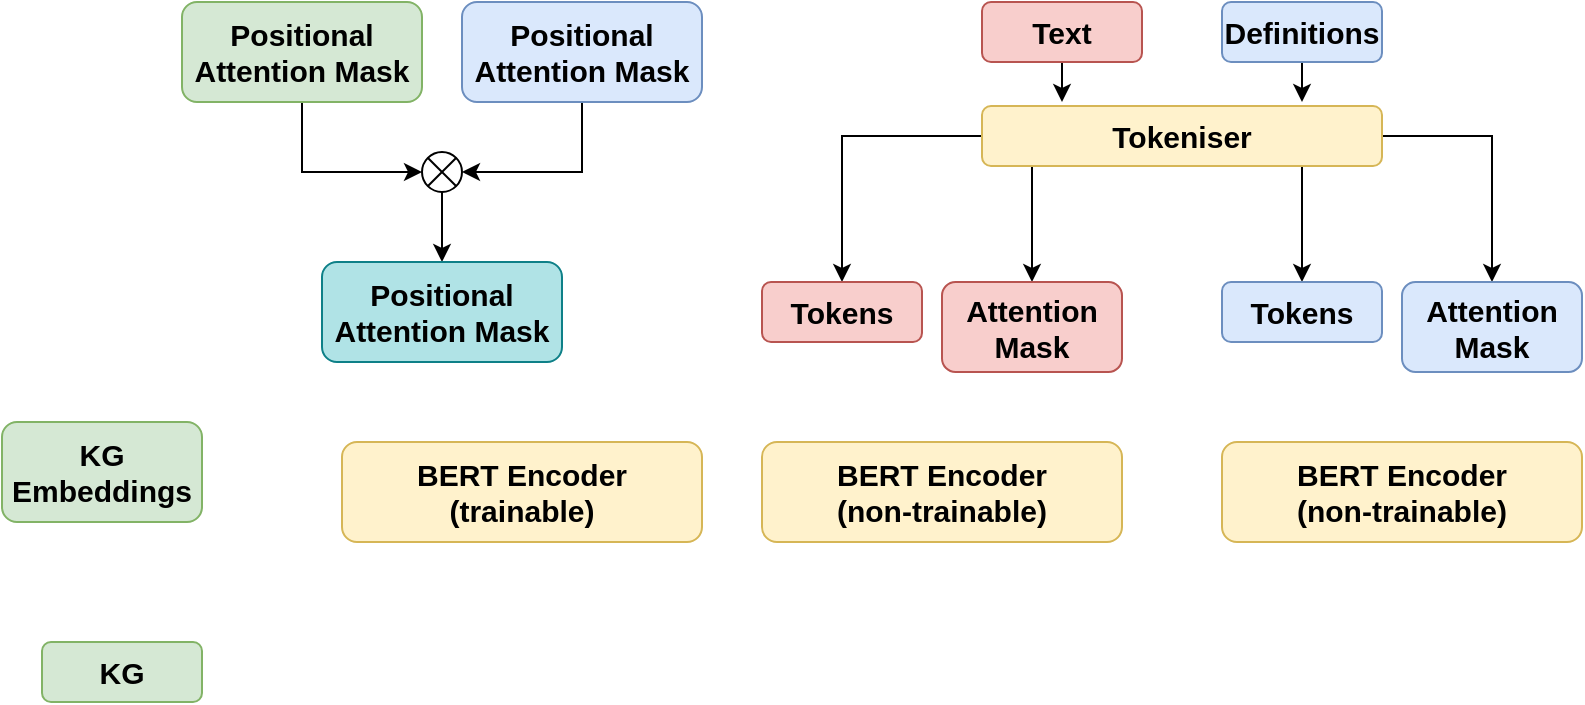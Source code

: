 <mxfile version="20.8.23" type="github">
  <diagram name="Page-1" id="fjar_nkzWUIpd5tAeYpq">
    <mxGraphModel dx="1432" dy="874" grid="1" gridSize="10" guides="1" tooltips="1" connect="1" arrows="1" fold="1" page="1" pageScale="1" pageWidth="850" pageHeight="1100" math="0" shadow="0">
      <root>
        <mxCell id="0" />
        <mxCell id="1" parent="0" />
        <mxCell id="jYEkmaBmbolBZdS-Ya5m-19" style="edgeStyle=orthogonalEdgeStyle;rounded=0;orthogonalLoop=1;jettySize=auto;html=1;entryX=0.5;entryY=0;entryDx=0;entryDy=0;fontSize=15;" edge="1" parent="1" source="jYEkmaBmbolBZdS-Ya5m-2" target="jYEkmaBmbolBZdS-Ya5m-16">
          <mxGeometry relative="1" as="geometry">
            <Array as="points">
              <mxPoint x="670" y="120" />
              <mxPoint x="670" y="120" />
            </Array>
          </mxGeometry>
        </mxCell>
        <mxCell id="jYEkmaBmbolBZdS-Ya5m-20" style="edgeStyle=orthogonalEdgeStyle;rounded=0;orthogonalLoop=1;jettySize=auto;html=1;entryX=0.5;entryY=0;entryDx=0;entryDy=0;fontSize=15;" edge="1" parent="1" source="jYEkmaBmbolBZdS-Ya5m-2" target="jYEkmaBmbolBZdS-Ya5m-15">
          <mxGeometry relative="1" as="geometry" />
        </mxCell>
        <mxCell id="jYEkmaBmbolBZdS-Ya5m-34" style="edgeStyle=orthogonalEdgeStyle;rounded=0;orthogonalLoop=1;jettySize=auto;html=1;entryX=0.5;entryY=0;entryDx=0;entryDy=0;fontSize=15;" edge="1" parent="1" source="jYEkmaBmbolBZdS-Ya5m-2" target="jYEkmaBmbolBZdS-Ya5m-13">
          <mxGeometry relative="1" as="geometry">
            <Array as="points">
              <mxPoint x="535" y="130" />
              <mxPoint x="535" y="130" />
            </Array>
          </mxGeometry>
        </mxCell>
        <mxCell id="jYEkmaBmbolBZdS-Ya5m-35" style="edgeStyle=orthogonalEdgeStyle;rounded=0;orthogonalLoop=1;jettySize=auto;html=1;entryX=0.5;entryY=0;entryDx=0;entryDy=0;fontSize=15;" edge="1" parent="1" source="jYEkmaBmbolBZdS-Ya5m-2" target="jYEkmaBmbolBZdS-Ya5m-14">
          <mxGeometry relative="1" as="geometry" />
        </mxCell>
        <mxCell id="jYEkmaBmbolBZdS-Ya5m-2" value="&lt;b&gt;&lt;font style=&quot;font-size: 15px;&quot;&gt;Tokeniser&lt;/font&gt;&lt;/b&gt;" style="rounded=1;whiteSpace=wrap;html=1;fontSize=15;fillColor=#fff2cc;strokeColor=#d6b656;" vertex="1" parent="1">
          <mxGeometry x="510" y="82" width="200" height="30" as="geometry" />
        </mxCell>
        <mxCell id="jYEkmaBmbolBZdS-Ya5m-12" style="edgeStyle=orthogonalEdgeStyle;rounded=0;orthogonalLoop=1;jettySize=auto;html=1;fontSize=15;" edge="1" parent="1" source="jYEkmaBmbolBZdS-Ya5m-3">
          <mxGeometry relative="1" as="geometry">
            <mxPoint x="550" y="80" as="targetPoint" />
          </mxGeometry>
        </mxCell>
        <mxCell id="jYEkmaBmbolBZdS-Ya5m-3" value="&lt;b&gt;&lt;font style=&quot;font-size: 15px;&quot;&gt;Text&lt;/font&gt;&lt;/b&gt;" style="rounded=1;whiteSpace=wrap;html=1;fontSize=15;fillColor=#f8cecc;strokeColor=#b85450;" vertex="1" parent="1">
          <mxGeometry x="510" y="30" width="80" height="30" as="geometry" />
        </mxCell>
        <mxCell id="jYEkmaBmbolBZdS-Ya5m-11" style="edgeStyle=orthogonalEdgeStyle;rounded=0;orthogonalLoop=1;jettySize=auto;html=1;fontSize=15;" edge="1" parent="1" source="jYEkmaBmbolBZdS-Ya5m-4">
          <mxGeometry relative="1" as="geometry">
            <mxPoint x="670" y="80" as="targetPoint" />
          </mxGeometry>
        </mxCell>
        <mxCell id="jYEkmaBmbolBZdS-Ya5m-4" value="&lt;b&gt;&lt;font style=&quot;font-size: 15px;&quot;&gt;Definitions&lt;/font&gt;&lt;/b&gt;" style="rounded=1;whiteSpace=wrap;html=1;fontSize=15;fillColor=#dae8fc;strokeColor=#6c8ebf;" vertex="1" parent="1">
          <mxGeometry x="630" y="30" width="80" height="30" as="geometry" />
        </mxCell>
        <mxCell id="jYEkmaBmbolBZdS-Ya5m-5" value="&lt;b&gt;&lt;font style=&quot;font-size: 15px;&quot;&gt;KG&lt;/font&gt;&lt;/b&gt;" style="rounded=1;whiteSpace=wrap;html=1;fontSize=15;fillColor=#d5e8d4;strokeColor=#82b366;" vertex="1" parent="1">
          <mxGeometry x="40" y="350" width="80" height="30" as="geometry" />
        </mxCell>
        <mxCell id="jYEkmaBmbolBZdS-Ya5m-13" value="&lt;b&gt;Attention&lt;br&gt;Mask&lt;/b&gt;" style="rounded=1;whiteSpace=wrap;html=1;fontSize=15;fillColor=#f8cecc;strokeColor=#b85450;" vertex="1" parent="1">
          <mxGeometry x="490" y="170" width="90" height="45" as="geometry" />
        </mxCell>
        <mxCell id="jYEkmaBmbolBZdS-Ya5m-14" value="&lt;b&gt;Tokens&lt;/b&gt;" style="rounded=1;whiteSpace=wrap;html=1;fontSize=15;fillColor=#f8cecc;strokeColor=#b85450;" vertex="1" parent="1">
          <mxGeometry x="400" y="170" width="80" height="30" as="geometry" />
        </mxCell>
        <mxCell id="jYEkmaBmbolBZdS-Ya5m-15" value="&lt;b&gt;Attention&lt;br&gt;Mask&lt;/b&gt;" style="rounded=1;whiteSpace=wrap;html=1;fontSize=15;fillColor=#dae8fc;strokeColor=#6c8ebf;" vertex="1" parent="1">
          <mxGeometry x="720" y="170" width="90" height="45" as="geometry" />
        </mxCell>
        <mxCell id="jYEkmaBmbolBZdS-Ya5m-16" value="&lt;b&gt;Tokens&lt;/b&gt;" style="rounded=1;whiteSpace=wrap;html=1;fontSize=15;fillColor=#dae8fc;strokeColor=#6c8ebf;" vertex="1" parent="1">
          <mxGeometry x="630" y="170" width="80" height="30" as="geometry" />
        </mxCell>
        <mxCell id="jYEkmaBmbolBZdS-Ya5m-21" value="&lt;b&gt;&lt;font style=&quot;font-size: 15px;&quot;&gt;BERT Encoder&lt;br&gt;(non-trainable)&lt;br&gt;&lt;/font&gt;&lt;/b&gt;" style="rounded=1;whiteSpace=wrap;html=1;fontSize=15;fillColor=#fff2cc;strokeColor=#d6b656;" vertex="1" parent="1">
          <mxGeometry x="400" y="250" width="180" height="50" as="geometry" />
        </mxCell>
        <mxCell id="jYEkmaBmbolBZdS-Ya5m-29" style="edgeStyle=orthogonalEdgeStyle;rounded=0;orthogonalLoop=1;jettySize=auto;html=1;entryX=0;entryY=0.5;entryDx=0;entryDy=0;entryPerimeter=0;fontSize=15;" edge="1" parent="1" source="jYEkmaBmbolBZdS-Ya5m-23" target="jYEkmaBmbolBZdS-Ya5m-28">
          <mxGeometry relative="1" as="geometry" />
        </mxCell>
        <mxCell id="jYEkmaBmbolBZdS-Ya5m-23" value="&lt;b&gt;&lt;font style=&quot;font-size: 15px;&quot;&gt;Positional Attention Mask&lt;/font&gt;&lt;/b&gt;" style="rounded=1;whiteSpace=wrap;html=1;fontSize=15;fillColor=#d5e8d4;strokeColor=#82b366;" vertex="1" parent="1">
          <mxGeometry x="110" y="30" width="120" height="50" as="geometry" />
        </mxCell>
        <mxCell id="jYEkmaBmbolBZdS-Ya5m-30" style="edgeStyle=orthogonalEdgeStyle;rounded=0;orthogonalLoop=1;jettySize=auto;html=1;entryX=1;entryY=0.5;entryDx=0;entryDy=0;entryPerimeter=0;fontSize=15;" edge="1" parent="1" source="jYEkmaBmbolBZdS-Ya5m-25" target="jYEkmaBmbolBZdS-Ya5m-28">
          <mxGeometry relative="1" as="geometry" />
        </mxCell>
        <mxCell id="jYEkmaBmbolBZdS-Ya5m-25" value="&lt;b&gt;&lt;font style=&quot;font-size: 15px;&quot;&gt;Positional Attention Mask&lt;/font&gt;&lt;/b&gt;" style="rounded=1;whiteSpace=wrap;html=1;fontSize=15;fillColor=#dae8fc;strokeColor=#6c8ebf;" vertex="1" parent="1">
          <mxGeometry x="250" y="30" width="120" height="50" as="geometry" />
        </mxCell>
        <mxCell id="jYEkmaBmbolBZdS-Ya5m-26" value="&lt;b&gt;&lt;font style=&quot;font-size: 15px;&quot;&gt;KG&lt;br&gt;Embeddings&lt;br&gt;&lt;/font&gt;&lt;/b&gt;" style="rounded=1;whiteSpace=wrap;html=1;fontSize=15;fillColor=#d5e8d4;strokeColor=#82b366;" vertex="1" parent="1">
          <mxGeometry x="20" y="240" width="100" height="50" as="geometry" />
        </mxCell>
        <mxCell id="jYEkmaBmbolBZdS-Ya5m-33" style="edgeStyle=orthogonalEdgeStyle;rounded=0;orthogonalLoop=1;jettySize=auto;html=1;entryX=0.5;entryY=0;entryDx=0;entryDy=0;fontSize=15;" edge="1" parent="1" source="jYEkmaBmbolBZdS-Ya5m-28" target="jYEkmaBmbolBZdS-Ya5m-31">
          <mxGeometry relative="1" as="geometry" />
        </mxCell>
        <mxCell id="jYEkmaBmbolBZdS-Ya5m-28" value="" style="verticalLabelPosition=bottom;verticalAlign=top;html=1;shape=mxgraph.flowchart.or;fontSize=15;" vertex="1" parent="1">
          <mxGeometry x="230" y="105" width="20" height="20" as="geometry" />
        </mxCell>
        <mxCell id="jYEkmaBmbolBZdS-Ya5m-31" value="&lt;b&gt;&lt;font style=&quot;font-size: 15px;&quot;&gt;Positional Attention Mask&lt;/font&gt;&lt;/b&gt;" style="rounded=1;whiteSpace=wrap;html=1;fontSize=15;fillColor=#b0e3e6;strokeColor=#0e8088;" vertex="1" parent="1">
          <mxGeometry x="180" y="160" width="120" height="50" as="geometry" />
        </mxCell>
        <mxCell id="jYEkmaBmbolBZdS-Ya5m-36" value="&lt;b&gt;&lt;font style=&quot;font-size: 15px;&quot;&gt;BERT Encoder&lt;br&gt;(non-trainable)&lt;br&gt;&lt;/font&gt;&lt;/b&gt;" style="rounded=1;whiteSpace=wrap;html=1;fontSize=15;fillColor=#fff2cc;strokeColor=#d6b656;" vertex="1" parent="1">
          <mxGeometry x="630" y="250" width="180" height="50" as="geometry" />
        </mxCell>
        <mxCell id="jYEkmaBmbolBZdS-Ya5m-37" value="&lt;b&gt;&lt;font style=&quot;font-size: 15px;&quot;&gt;BERT Encoder&lt;br&gt;(trainable)&lt;br&gt;&lt;/font&gt;&lt;/b&gt;" style="rounded=1;whiteSpace=wrap;html=1;fontSize=15;fillColor=#fff2cc;strokeColor=#d6b656;" vertex="1" parent="1">
          <mxGeometry x="190" y="250" width="180" height="50" as="geometry" />
        </mxCell>
      </root>
    </mxGraphModel>
  </diagram>
</mxfile>
